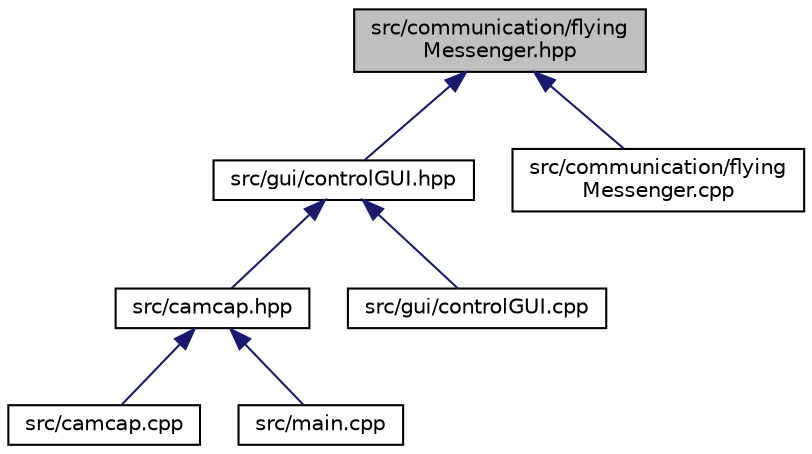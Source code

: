 digraph "src/communication/flyingMessenger.hpp"
{
 // INTERACTIVE_SVG=YES
  edge [fontname="Helvetica",fontsize="10",labelfontname="Helvetica",labelfontsize="10"];
  node [fontname="Helvetica",fontsize="10",shape=record];
  Node14 [label="src/communication/flying\lMessenger.hpp",height=0.2,width=0.4,color="black", fillcolor="grey75", style="filled", fontcolor="black"];
  Node14 -> Node15 [dir="back",color="midnightblue",fontsize="10",style="solid"];
  Node15 [label="src/gui/controlGUI.hpp",height=0.2,width=0.4,color="black", fillcolor="white", style="filled",URL="$control_g_u_i_8hpp.html"];
  Node15 -> Node16 [dir="back",color="midnightblue",fontsize="10",style="solid"];
  Node16 [label="src/camcap.hpp",height=0.2,width=0.4,color="black", fillcolor="white", style="filled",URL="$camcap_8hpp.html"];
  Node16 -> Node17 [dir="back",color="midnightblue",fontsize="10",style="solid"];
  Node17 [label="src/camcap.cpp",height=0.2,width=0.4,color="black", fillcolor="white", style="filled",URL="$camcap_8cpp.html"];
  Node16 -> Node18 [dir="back",color="midnightblue",fontsize="10",style="solid"];
  Node18 [label="src/main.cpp",height=0.2,width=0.4,color="black", fillcolor="white", style="filled",URL="$main_8cpp.html"];
  Node15 -> Node19 [dir="back",color="midnightblue",fontsize="10",style="solid"];
  Node19 [label="src/gui/controlGUI.cpp",height=0.2,width=0.4,color="black", fillcolor="white", style="filled",URL="$control_g_u_i_8cpp.html"];
  Node14 -> Node20 [dir="back",color="midnightblue",fontsize="10",style="solid"];
  Node20 [label="src/communication/flying\lMessenger.cpp",height=0.2,width=0.4,color="black", fillcolor="white", style="filled",URL="$flying_messenger_8cpp.html"];
}
